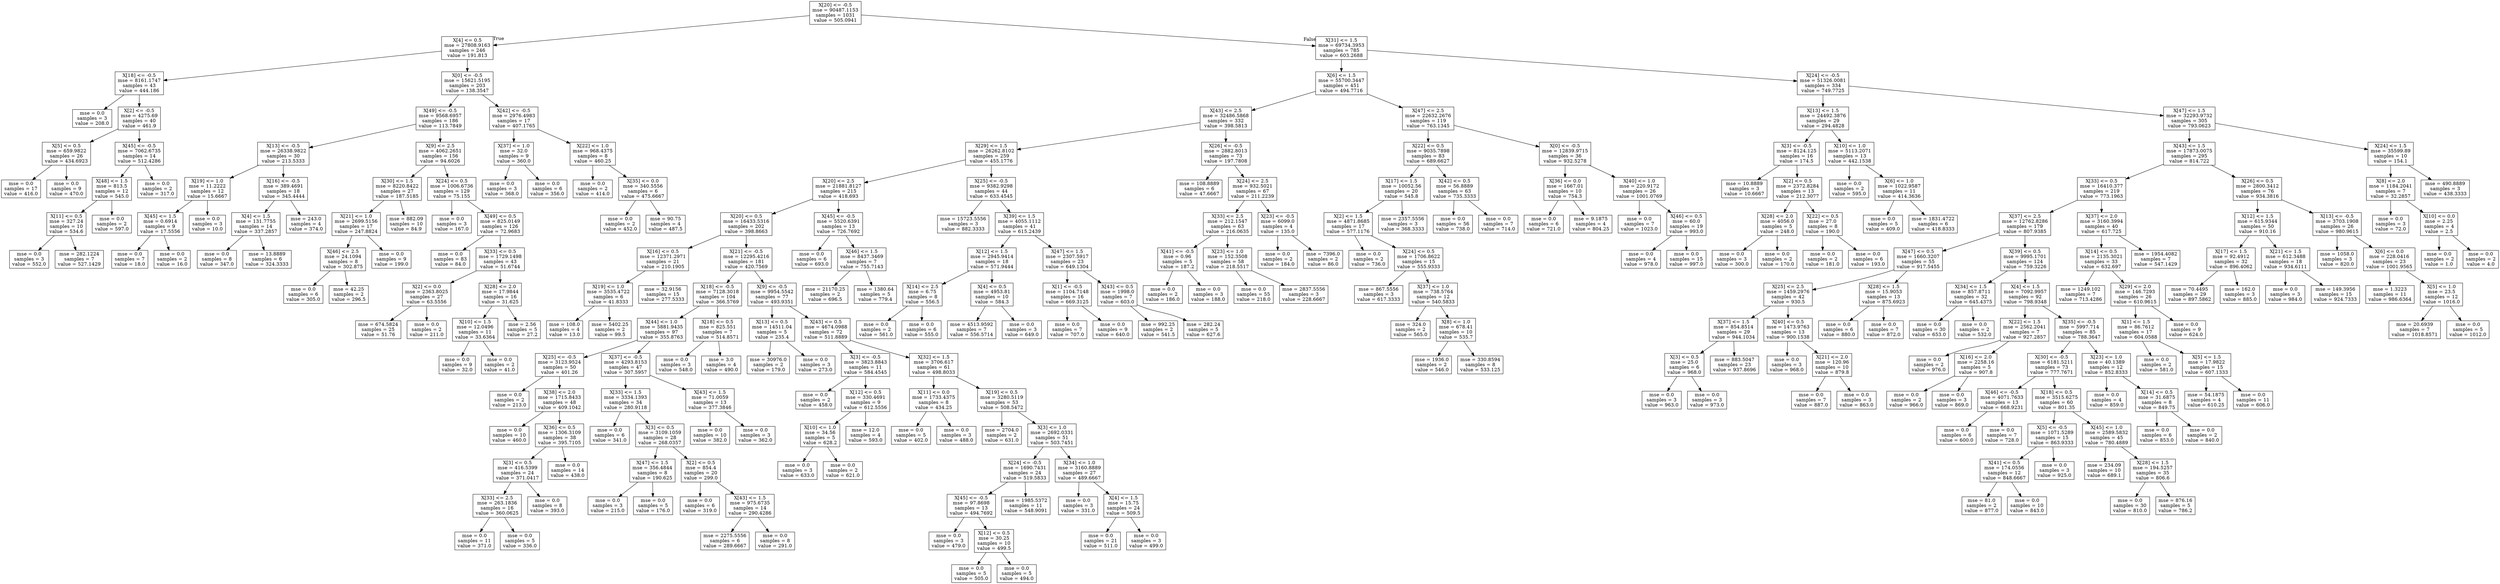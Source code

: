 digraph Tree {
node [shape=box] ;
0 [label="X[20] <= -0.5\nmse = 90487.1153\nsamples = 1031\nvalue = 505.0941"] ;
1 [label="X[4] <= 0.5\nmse = 27808.9163\nsamples = 246\nvalue = 191.813"] ;
0 -> 1 [labeldistance=2.5, labelangle=45, headlabel="True"] ;
2 [label="X[18] <= -0.5\nmse = 8161.1747\nsamples = 43\nvalue = 444.186"] ;
1 -> 2 ;
3 [label="mse = 0.0\nsamples = 3\nvalue = 208.0"] ;
2 -> 3 ;
4 [label="X[2] <= -0.5\nmse = 4275.69\nsamples = 40\nvalue = 461.9"] ;
2 -> 4 ;
5 [label="X[5] <= 0.5\nmse = 659.9822\nsamples = 26\nvalue = 434.6923"] ;
4 -> 5 ;
6 [label="mse = 0.0\nsamples = 17\nvalue = 416.0"] ;
5 -> 6 ;
7 [label="mse = 0.0\nsamples = 9\nvalue = 470.0"] ;
5 -> 7 ;
8 [label="X[45] <= -0.5\nmse = 7062.6735\nsamples = 14\nvalue = 512.4286"] ;
4 -> 8 ;
9 [label="X[48] <= 1.5\nmse = 813.5\nsamples = 12\nvalue = 545.0"] ;
8 -> 9 ;
10 [label="X[11] <= 0.5\nmse = 327.24\nsamples = 10\nvalue = 534.6"] ;
9 -> 10 ;
11 [label="mse = 0.0\nsamples = 3\nvalue = 552.0"] ;
10 -> 11 ;
12 [label="mse = 282.1224\nsamples = 7\nvalue = 527.1429"] ;
10 -> 12 ;
13 [label="mse = 0.0\nsamples = 2\nvalue = 597.0"] ;
9 -> 13 ;
14 [label="mse = 0.0\nsamples = 2\nvalue = 317.0"] ;
8 -> 14 ;
15 [label="X[0] <= -0.5\nmse = 15621.5195\nsamples = 203\nvalue = 138.3547"] ;
1 -> 15 ;
16 [label="X[49] <= -0.5\nmse = 9568.6957\nsamples = 186\nvalue = 113.7849"] ;
15 -> 16 ;
17 [label="X[13] <= -0.5\nmse = 26338.9822\nsamples = 30\nvalue = 213.5333"] ;
16 -> 17 ;
18 [label="X[19] <= 1.0\nmse = 11.2222\nsamples = 12\nvalue = 15.6667"] ;
17 -> 18 ;
19 [label="X[45] <= 1.5\nmse = 0.6914\nsamples = 9\nvalue = 17.5556"] ;
18 -> 19 ;
20 [label="mse = 0.0\nsamples = 7\nvalue = 18.0"] ;
19 -> 20 ;
21 [label="mse = 0.0\nsamples = 2\nvalue = 16.0"] ;
19 -> 21 ;
22 [label="mse = 0.0\nsamples = 3\nvalue = 10.0"] ;
18 -> 22 ;
23 [label="X[16] <= -0.5\nmse = 389.4691\nsamples = 18\nvalue = 345.4444"] ;
17 -> 23 ;
24 [label="X[4] <= 1.5\nmse = 131.7755\nsamples = 14\nvalue = 337.2857"] ;
23 -> 24 ;
25 [label="mse = 0.0\nsamples = 8\nvalue = 347.0"] ;
24 -> 25 ;
26 [label="mse = 13.8889\nsamples = 6\nvalue = 324.3333"] ;
24 -> 26 ;
27 [label="mse = 243.0\nsamples = 4\nvalue = 374.0"] ;
23 -> 27 ;
28 [label="X[9] <= 2.5\nmse = 4062.2651\nsamples = 156\nvalue = 94.6026"] ;
16 -> 28 ;
29 [label="X[30] <= 1.5\nmse = 8220.8422\nsamples = 27\nvalue = 187.5185"] ;
28 -> 29 ;
30 [label="X[21] <= 1.0\nmse = 2699.5156\nsamples = 17\nvalue = 247.8824"] ;
29 -> 30 ;
31 [label="X[46] <= 2.5\nmse = 24.1094\nsamples = 8\nvalue = 302.875"] ;
30 -> 31 ;
32 [label="mse = 0.0\nsamples = 6\nvalue = 305.0"] ;
31 -> 32 ;
33 [label="mse = 42.25\nsamples = 2\nvalue = 296.5"] ;
31 -> 33 ;
34 [label="mse = 0.0\nsamples = 9\nvalue = 199.0"] ;
30 -> 34 ;
35 [label="mse = 882.09\nsamples = 10\nvalue = 84.9"] ;
29 -> 35 ;
36 [label="X[24] <= 0.5\nmse = 1006.6736\nsamples = 129\nvalue = 75.155"] ;
28 -> 36 ;
37 [label="mse = 0.0\nsamples = 3\nvalue = 167.0"] ;
36 -> 37 ;
38 [label="X[49] <= 0.5\nmse = 825.0149\nsamples = 126\nvalue = 72.9683"] ;
36 -> 38 ;
39 [label="mse = 0.0\nsamples = 83\nvalue = 84.0"] ;
38 -> 39 ;
40 [label="X[33] <= 0.5\nmse = 1729.1498\nsamples = 43\nvalue = 51.6744"] ;
38 -> 40 ;
41 [label="X[2] <= 0.0\nmse = 2363.8025\nsamples = 27\nvalue = 63.5556"] ;
40 -> 41 ;
42 [label="mse = 674.5824\nsamples = 25\nvalue = 51.76"] ;
41 -> 42 ;
43 [label="mse = 0.0\nsamples = 2\nvalue = 211.0"] ;
41 -> 43 ;
44 [label="X[28] <= 2.0\nmse = 17.9844\nsamples = 16\nvalue = 31.625"] ;
40 -> 44 ;
45 [label="X[10] <= 1.5\nmse = 12.0496\nsamples = 11\nvalue = 33.6364"] ;
44 -> 45 ;
46 [label="mse = 0.0\nsamples = 9\nvalue = 32.0"] ;
45 -> 46 ;
47 [label="mse = 0.0\nsamples = 2\nvalue = 41.0"] ;
45 -> 47 ;
48 [label="mse = 2.56\nsamples = 5\nvalue = 27.2"] ;
44 -> 48 ;
49 [label="X[42] <= -0.5\nmse = 2976.4983\nsamples = 17\nvalue = 407.1765"] ;
15 -> 49 ;
50 [label="X[37] <= 1.0\nmse = 32.0\nsamples = 9\nvalue = 360.0"] ;
49 -> 50 ;
51 [label="mse = 0.0\nsamples = 3\nvalue = 368.0"] ;
50 -> 51 ;
52 [label="mse = 0.0\nsamples = 6\nvalue = 356.0"] ;
50 -> 52 ;
53 [label="X[22] <= 1.0\nmse = 968.4375\nsamples = 8\nvalue = 460.25"] ;
49 -> 53 ;
54 [label="mse = 0.0\nsamples = 2\nvalue = 414.0"] ;
53 -> 54 ;
55 [label="X[35] <= 0.0\nmse = 340.5556\nsamples = 6\nvalue = 475.6667"] ;
53 -> 55 ;
56 [label="mse = 0.0\nsamples = 2\nvalue = 452.0"] ;
55 -> 56 ;
57 [label="mse = 90.75\nsamples = 4\nvalue = 487.5"] ;
55 -> 57 ;
58 [label="X[31] <= 1.5\nmse = 69734.3953\nsamples = 785\nvalue = 603.2688"] ;
0 -> 58 [labeldistance=2.5, labelangle=-45, headlabel="False"] ;
59 [label="X[6] <= 1.5\nmse = 55700.3447\nsamples = 451\nvalue = 494.7716"] ;
58 -> 59 ;
60 [label="X[43] <= 2.5\nmse = 32486.5868\nsamples = 332\nvalue = 398.5813"] ;
59 -> 60 ;
61 [label="X[29] <= 1.5\nmse = 26262.8102\nsamples = 259\nvalue = 455.1776"] ;
60 -> 61 ;
62 [label="X[20] <= 2.5\nmse = 21881.8127\nsamples = 215\nvalue = 418.693"] ;
61 -> 62 ;
63 [label="X[20] <= 0.5\nmse = 16433.5316\nsamples = 202\nvalue = 398.8663"] ;
62 -> 63 ;
64 [label="X[16] <= 0.5\nmse = 12371.2971\nsamples = 21\nvalue = 210.1905"] ;
63 -> 64 ;
65 [label="X[19] <= 1.0\nmse = 3535.4722\nsamples = 6\nvalue = 41.8333"] ;
64 -> 65 ;
66 [label="mse = 108.0\nsamples = 4\nvalue = 13.0"] ;
65 -> 66 ;
67 [label="mse = 5402.25\nsamples = 2\nvalue = 99.5"] ;
65 -> 67 ;
68 [label="mse = 32.9156\nsamples = 15\nvalue = 277.5333"] ;
64 -> 68 ;
69 [label="X[21] <= -0.5\nmse = 12295.4216\nsamples = 181\nvalue = 420.7569"] ;
63 -> 69 ;
70 [label="X[18] <= -0.5\nmse = 7128.3018\nsamples = 104\nvalue = 366.5769"] ;
69 -> 70 ;
71 [label="X[44] <= 1.0\nmse = 5881.9435\nsamples = 97\nvalue = 355.8763"] ;
70 -> 71 ;
72 [label="X[25] <= -0.5\nmse = 3123.9524\nsamples = 50\nvalue = 401.26"] ;
71 -> 72 ;
73 [label="mse = 0.0\nsamples = 2\nvalue = 213.0"] ;
72 -> 73 ;
74 [label="X[38] <= 2.0\nmse = 1715.8433\nsamples = 48\nvalue = 409.1042"] ;
72 -> 74 ;
75 [label="mse = 0.0\nsamples = 10\nvalue = 460.0"] ;
74 -> 75 ;
76 [label="X[36] <= 0.5\nmse = 1306.3109\nsamples = 38\nvalue = 395.7105"] ;
74 -> 76 ;
77 [label="X[3] <= 0.5\nmse = 416.5399\nsamples = 24\nvalue = 371.0417"] ;
76 -> 77 ;
78 [label="X[33] <= 2.5\nmse = 263.1836\nsamples = 16\nvalue = 360.0625"] ;
77 -> 78 ;
79 [label="mse = 0.0\nsamples = 11\nvalue = 371.0"] ;
78 -> 79 ;
80 [label="mse = 0.0\nsamples = 5\nvalue = 336.0"] ;
78 -> 80 ;
81 [label="mse = 0.0\nsamples = 8\nvalue = 393.0"] ;
77 -> 81 ;
82 [label="mse = 0.0\nsamples = 14\nvalue = 438.0"] ;
76 -> 82 ;
83 [label="X[37] <= -0.5\nmse = 4293.8153\nsamples = 47\nvalue = 307.5957"] ;
71 -> 83 ;
84 [label="X[33] <= 1.5\nmse = 3334.1393\nsamples = 34\nvalue = 280.9118"] ;
83 -> 84 ;
85 [label="mse = 0.0\nsamples = 6\nvalue = 341.0"] ;
84 -> 85 ;
86 [label="X[3] <= 0.5\nmse = 3109.1059\nsamples = 28\nvalue = 268.0357"] ;
84 -> 86 ;
87 [label="X[47] <= 1.5\nmse = 356.4844\nsamples = 8\nvalue = 190.625"] ;
86 -> 87 ;
88 [label="mse = 0.0\nsamples = 3\nvalue = 215.0"] ;
87 -> 88 ;
89 [label="mse = 0.0\nsamples = 5\nvalue = 176.0"] ;
87 -> 89 ;
90 [label="X[2] <= 0.5\nmse = 854.4\nsamples = 20\nvalue = 299.0"] ;
86 -> 90 ;
91 [label="mse = 0.0\nsamples = 6\nvalue = 319.0"] ;
90 -> 91 ;
92 [label="X[43] <= 1.5\nmse = 975.6735\nsamples = 14\nvalue = 290.4286"] ;
90 -> 92 ;
93 [label="mse = 2275.5556\nsamples = 6\nvalue = 289.6667"] ;
92 -> 93 ;
94 [label="mse = 0.0\nsamples = 8\nvalue = 291.0"] ;
92 -> 94 ;
95 [label="X[43] <= 1.5\nmse = 71.0059\nsamples = 13\nvalue = 377.3846"] ;
83 -> 95 ;
96 [label="mse = 0.0\nsamples = 10\nvalue = 382.0"] ;
95 -> 96 ;
97 [label="mse = 0.0\nsamples = 3\nvalue = 362.0"] ;
95 -> 97 ;
98 [label="X[18] <= 0.5\nmse = 825.551\nsamples = 7\nvalue = 514.8571"] ;
70 -> 98 ;
99 [label="mse = 0.0\nsamples = 3\nvalue = 548.0"] ;
98 -> 99 ;
100 [label="mse = 3.0\nsamples = 4\nvalue = 490.0"] ;
98 -> 100 ;
101 [label="X[9] <= -0.5\nmse = 9954.5542\nsamples = 77\nvalue = 493.9351"] ;
69 -> 101 ;
102 [label="X[13] <= 0.5\nmse = 14511.04\nsamples = 5\nvalue = 235.4"] ;
101 -> 102 ;
103 [label="mse = 30976.0\nsamples = 2\nvalue = 179.0"] ;
102 -> 103 ;
104 [label="mse = 0.0\nsamples = 3\nvalue = 273.0"] ;
102 -> 104 ;
105 [label="X[43] <= 0.5\nmse = 4674.0988\nsamples = 72\nvalue = 511.8889"] ;
101 -> 105 ;
106 [label="X[3] <= -0.5\nmse = 3823.8843\nsamples = 11\nvalue = 584.4545"] ;
105 -> 106 ;
107 [label="mse = 0.0\nsamples = 2\nvalue = 458.0"] ;
106 -> 107 ;
108 [label="X[12] <= 0.5\nmse = 330.4691\nsamples = 9\nvalue = 612.5556"] ;
106 -> 108 ;
109 [label="X[10] <= 1.0\nmse = 34.56\nsamples = 5\nvalue = 628.2"] ;
108 -> 109 ;
110 [label="mse = 0.0\nsamples = 3\nvalue = 633.0"] ;
109 -> 110 ;
111 [label="mse = 0.0\nsamples = 2\nvalue = 621.0"] ;
109 -> 111 ;
112 [label="mse = 12.0\nsamples = 4\nvalue = 593.0"] ;
108 -> 112 ;
113 [label="X[32] <= 1.5\nmse = 3706.617\nsamples = 61\nvalue = 498.8033"] ;
105 -> 113 ;
114 [label="X[11] <= 0.0\nmse = 1733.4375\nsamples = 8\nvalue = 434.25"] ;
113 -> 114 ;
115 [label="mse = 0.0\nsamples = 5\nvalue = 402.0"] ;
114 -> 115 ;
116 [label="mse = 0.0\nsamples = 3\nvalue = 488.0"] ;
114 -> 116 ;
117 [label="X[19] <= 0.5\nmse = 3280.5119\nsamples = 53\nvalue = 508.5472"] ;
113 -> 117 ;
118 [label="mse = 2704.0\nsamples = 2\nvalue = 631.0"] ;
117 -> 118 ;
119 [label="X[3] <= 1.0\nmse = 2692.0331\nsamples = 51\nvalue = 503.7451"] ;
117 -> 119 ;
120 [label="X[24] <= -0.5\nmse = 1690.7431\nsamples = 24\nvalue = 519.5833"] ;
119 -> 120 ;
121 [label="X[45] <= -0.5\nmse = 97.8698\nsamples = 13\nvalue = 494.7692"] ;
120 -> 121 ;
122 [label="mse = 0.0\nsamples = 3\nvalue = 479.0"] ;
121 -> 122 ;
123 [label="X[12] <= 0.5\nmse = 30.25\nsamples = 10\nvalue = 499.5"] ;
121 -> 123 ;
124 [label="mse = 0.0\nsamples = 5\nvalue = 505.0"] ;
123 -> 124 ;
125 [label="mse = 0.0\nsamples = 5\nvalue = 494.0"] ;
123 -> 125 ;
126 [label="mse = 1985.5372\nsamples = 11\nvalue = 548.9091"] ;
120 -> 126 ;
127 [label="X[34] <= 1.0\nmse = 3160.8889\nsamples = 27\nvalue = 489.6667"] ;
119 -> 127 ;
128 [label="mse = 0.0\nsamples = 3\nvalue = 331.0"] ;
127 -> 128 ;
129 [label="X[4] <= 1.5\nmse = 15.75\nsamples = 24\nvalue = 509.5"] ;
127 -> 129 ;
130 [label="mse = 0.0\nsamples = 21\nvalue = 511.0"] ;
129 -> 130 ;
131 [label="mse = 0.0\nsamples = 3\nvalue = 499.0"] ;
129 -> 131 ;
132 [label="X[45] <= -0.5\nmse = 5520.6391\nsamples = 13\nvalue = 726.7692"] ;
62 -> 132 ;
133 [label="mse = 0.0\nsamples = 6\nvalue = 693.0"] ;
132 -> 133 ;
134 [label="X[46] <= 1.5\nmse = 8437.3469\nsamples = 7\nvalue = 755.7143"] ;
132 -> 134 ;
135 [label="mse = 21170.25\nsamples = 2\nvalue = 696.5"] ;
134 -> 135 ;
136 [label="mse = 1380.64\nsamples = 5\nvalue = 779.4"] ;
134 -> 136 ;
137 [label="X[25] <= -0.5\nmse = 9382.9298\nsamples = 44\nvalue = 633.4545"] ;
61 -> 137 ;
138 [label="mse = 15723.5556\nsamples = 3\nvalue = 882.3333"] ;
137 -> 138 ;
139 [label="X[39] <= 1.5\nmse = 4055.1112\nsamples = 41\nvalue = 615.2439"] ;
137 -> 139 ;
140 [label="X[12] <= 1.5\nmse = 2945.9414\nsamples = 18\nvalue = 571.9444"] ;
139 -> 140 ;
141 [label="X[14] <= 2.5\nmse = 6.75\nsamples = 8\nvalue = 556.5"] ;
140 -> 141 ;
142 [label="mse = 0.0\nsamples = 2\nvalue = 561.0"] ;
141 -> 142 ;
143 [label="mse = 0.0\nsamples = 6\nvalue = 555.0"] ;
141 -> 143 ;
144 [label="X[4] <= 0.5\nmse = 4953.81\nsamples = 10\nvalue = 584.3"] ;
140 -> 144 ;
145 [label="mse = 4513.9592\nsamples = 7\nvalue = 556.5714"] ;
144 -> 145 ;
146 [label="mse = 0.0\nsamples = 3\nvalue = 649.0"] ;
144 -> 146 ;
147 [label="X[47] <= 1.5\nmse = 2307.5917\nsamples = 23\nvalue = 649.1304"] ;
139 -> 147 ;
148 [label="X[1] <= -0.5\nmse = 1104.7148\nsamples = 16\nvalue = 669.3125"] ;
147 -> 148 ;
149 [label="mse = 0.0\nsamples = 7\nvalue = 707.0"] ;
148 -> 149 ;
150 [label="mse = 0.0\nsamples = 9\nvalue = 640.0"] ;
148 -> 150 ;
151 [label="X[43] <= 0.5\nmse = 1998.0\nsamples = 7\nvalue = 603.0"] ;
147 -> 151 ;
152 [label="mse = 992.25\nsamples = 2\nvalue = 541.5"] ;
151 -> 152 ;
153 [label="mse = 282.24\nsamples = 5\nvalue = 627.6"] ;
151 -> 153 ;
154 [label="X[26] <= -0.5\nmse = 2882.8013\nsamples = 73\nvalue = 197.7808"] ;
60 -> 154 ;
155 [label="mse = 108.8889\nsamples = 6\nvalue = 47.6667"] ;
154 -> 155 ;
156 [label="X[24] <= 2.5\nmse = 932.5021\nsamples = 67\nvalue = 211.2239"] ;
154 -> 156 ;
157 [label="X[33] <= 2.5\nmse = 212.1547\nsamples = 63\nvalue = 216.0635"] ;
156 -> 157 ;
158 [label="X[41] <= -0.5\nmse = 0.96\nsamples = 5\nvalue = 187.2"] ;
157 -> 158 ;
159 [label="mse = 0.0\nsamples = 2\nvalue = 186.0"] ;
158 -> 159 ;
160 [label="mse = 0.0\nsamples = 3\nvalue = 188.0"] ;
158 -> 160 ;
161 [label="X[23] <= 1.0\nmse = 152.3508\nsamples = 58\nvalue = 218.5517"] ;
157 -> 161 ;
162 [label="mse = 0.0\nsamples = 55\nvalue = 218.0"] ;
161 -> 162 ;
163 [label="mse = 2837.5556\nsamples = 3\nvalue = 228.6667"] ;
161 -> 163 ;
164 [label="X[23] <= -0.5\nmse = 6099.0\nsamples = 4\nvalue = 135.0"] ;
156 -> 164 ;
165 [label="mse = 0.0\nsamples = 2\nvalue = 184.0"] ;
164 -> 165 ;
166 [label="mse = 7396.0\nsamples = 2\nvalue = 86.0"] ;
164 -> 166 ;
167 [label="X[47] <= 2.5\nmse = 22632.2676\nsamples = 119\nvalue = 763.1345"] ;
59 -> 167 ;
168 [label="X[22] <= 0.5\nmse = 9035.7898\nsamples = 83\nvalue = 689.6627"] ;
167 -> 168 ;
169 [label="X[17] <= 1.5\nmse = 10052.56\nsamples = 20\nvalue = 545.8"] ;
168 -> 169 ;
170 [label="X[2] <= 1.5\nmse = 4871.8685\nsamples = 17\nvalue = 577.1176"] ;
169 -> 170 ;
171 [label="mse = 0.0\nsamples = 2\nvalue = 736.0"] ;
170 -> 171 ;
172 [label="X[24] <= 0.5\nmse = 1706.8622\nsamples = 15\nvalue = 555.9333"] ;
170 -> 172 ;
173 [label="mse = 867.5556\nsamples = 3\nvalue = 617.3333"] ;
172 -> 173 ;
174 [label="X[37] <= 1.0\nmse = 738.5764\nsamples = 12\nvalue = 540.5833"] ;
172 -> 174 ;
175 [label="mse = 324.0\nsamples = 2\nvalue = 565.0"] ;
174 -> 175 ;
176 [label="X[8] <= 1.0\nmse = 678.41\nsamples = 10\nvalue = 535.7"] ;
174 -> 176 ;
177 [label="mse = 1936.0\nsamples = 2\nvalue = 546.0"] ;
176 -> 177 ;
178 [label="mse = 330.8594\nsamples = 8\nvalue = 533.125"] ;
176 -> 178 ;
179 [label="mse = 2357.5556\nsamples = 3\nvalue = 368.3333"] ;
169 -> 179 ;
180 [label="X[42] <= 0.5\nmse = 56.8889\nsamples = 63\nvalue = 735.3333"] ;
168 -> 180 ;
181 [label="mse = 0.0\nsamples = 56\nvalue = 738.0"] ;
180 -> 181 ;
182 [label="mse = 0.0\nsamples = 7\nvalue = 714.0"] ;
180 -> 182 ;
183 [label="X[0] <= -0.5\nmse = 12839.9715\nsamples = 36\nvalue = 932.5278"] ;
167 -> 183 ;
184 [label="X[36] <= 0.0\nmse = 1667.01\nsamples = 10\nvalue = 754.3"] ;
183 -> 184 ;
185 [label="mse = 0.0\nsamples = 6\nvalue = 721.0"] ;
184 -> 185 ;
186 [label="mse = 9.1875\nsamples = 4\nvalue = 804.25"] ;
184 -> 186 ;
187 [label="X[40] <= 1.0\nmse = 220.9172\nsamples = 26\nvalue = 1001.0769"] ;
183 -> 187 ;
188 [label="mse = 0.0\nsamples = 7\nvalue = 1023.0"] ;
187 -> 188 ;
189 [label="X[46] <= 0.5\nmse = 60.0\nsamples = 19\nvalue = 993.0"] ;
187 -> 189 ;
190 [label="mse = 0.0\nsamples = 4\nvalue = 978.0"] ;
189 -> 190 ;
191 [label="mse = 0.0\nsamples = 15\nvalue = 997.0"] ;
189 -> 191 ;
192 [label="X[24] <= -0.5\nmse = 51326.0081\nsamples = 334\nvalue = 749.7725"] ;
58 -> 192 ;
193 [label="X[13] <= 1.5\nmse = 24492.3876\nsamples = 29\nvalue = 294.4828"] ;
192 -> 193 ;
194 [label="X[3] <= -0.5\nmse = 8124.125\nsamples = 16\nvalue = 174.5"] ;
193 -> 194 ;
195 [label="mse = 10.8889\nsamples = 3\nvalue = 10.6667"] ;
194 -> 195 ;
196 [label="X[2] <= 0.5\nmse = 2372.8284\nsamples = 13\nvalue = 212.3077"] ;
194 -> 196 ;
197 [label="X[28] <= 2.0\nmse = 4056.0\nsamples = 5\nvalue = 248.0"] ;
196 -> 197 ;
198 [label="mse = 0.0\nsamples = 3\nvalue = 300.0"] ;
197 -> 198 ;
199 [label="mse = 0.0\nsamples = 2\nvalue = 170.0"] ;
197 -> 199 ;
200 [label="X[22] <= 0.5\nmse = 27.0\nsamples = 8\nvalue = 190.0"] ;
196 -> 200 ;
201 [label="mse = 0.0\nsamples = 2\nvalue = 181.0"] ;
200 -> 201 ;
202 [label="mse = 0.0\nsamples = 6\nvalue = 193.0"] ;
200 -> 202 ;
203 [label="X[10] <= 1.0\nmse = 5113.2071\nsamples = 13\nvalue = 442.1538"] ;
193 -> 203 ;
204 [label="mse = 0.0\nsamples = 2\nvalue = 595.0"] ;
203 -> 204 ;
205 [label="X[6] <= 1.0\nmse = 1022.9587\nsamples = 11\nvalue = 414.3636"] ;
203 -> 205 ;
206 [label="mse = 0.0\nsamples = 5\nvalue = 409.0"] ;
205 -> 206 ;
207 [label="mse = 1831.4722\nsamples = 6\nvalue = 418.8333"] ;
205 -> 207 ;
208 [label="X[47] <= 1.5\nmse = 32293.9732\nsamples = 305\nvalue = 793.0623"] ;
192 -> 208 ;
209 [label="X[43] <= 1.5\nmse = 17873.0075\nsamples = 295\nvalue = 814.722"] ;
208 -> 209 ;
210 [label="X[33] <= 0.5\nmse = 16410.377\nsamples = 219\nvalue = 773.1963"] ;
209 -> 210 ;
211 [label="X[37] <= 2.5\nmse = 12762.8286\nsamples = 179\nvalue = 807.9385"] ;
210 -> 211 ;
212 [label="X[47] <= 0.5\nmse = 1660.3207\nsamples = 55\nvalue = 917.5455"] ;
211 -> 212 ;
213 [label="X[25] <= 2.5\nmse = 1459.2976\nsamples = 42\nvalue = 930.5"] ;
212 -> 213 ;
214 [label="X[37] <= 1.5\nmse = 854.8514\nsamples = 29\nvalue = 944.1034"] ;
213 -> 214 ;
215 [label="X[3] <= 0.5\nmse = 25.0\nsamples = 6\nvalue = 968.0"] ;
214 -> 215 ;
216 [label="mse = 0.0\nsamples = 3\nvalue = 963.0"] ;
215 -> 216 ;
217 [label="mse = 0.0\nsamples = 3\nvalue = 973.0"] ;
215 -> 217 ;
218 [label="mse = 883.5047\nsamples = 23\nvalue = 937.8696"] ;
214 -> 218 ;
219 [label="X[40] <= 0.5\nmse = 1473.9763\nsamples = 13\nvalue = 900.1538"] ;
213 -> 219 ;
220 [label="mse = 0.0\nsamples = 3\nvalue = 968.0"] ;
219 -> 220 ;
221 [label="X[21] <= 2.0\nmse = 120.96\nsamples = 10\nvalue = 879.8"] ;
219 -> 221 ;
222 [label="mse = 0.0\nsamples = 7\nvalue = 887.0"] ;
221 -> 222 ;
223 [label="mse = 0.0\nsamples = 3\nvalue = 863.0"] ;
221 -> 223 ;
224 [label="X[28] <= 1.5\nmse = 15.9053\nsamples = 13\nvalue = 875.6923"] ;
212 -> 224 ;
225 [label="mse = 0.0\nsamples = 6\nvalue = 880.0"] ;
224 -> 225 ;
226 [label="mse = 0.0\nsamples = 7\nvalue = 872.0"] ;
224 -> 226 ;
227 [label="X[39] <= 0.5\nmse = 9995.1701\nsamples = 124\nvalue = 759.3226"] ;
211 -> 227 ;
228 [label="X[34] <= 1.5\nmse = 857.8711\nsamples = 32\nvalue = 645.4375"] ;
227 -> 228 ;
229 [label="mse = 0.0\nsamples = 30\nvalue = 653.0"] ;
228 -> 229 ;
230 [label="mse = 0.0\nsamples = 2\nvalue = 532.0"] ;
228 -> 230 ;
231 [label="X[4] <= 1.5\nmse = 7092.9957\nsamples = 92\nvalue = 798.9348"] ;
227 -> 231 ;
232 [label="X[22] <= 1.5\nmse = 2562.2041\nsamples = 7\nvalue = 927.2857"] ;
231 -> 232 ;
233 [label="mse = 0.0\nsamples = 2\nvalue = 976.0"] ;
232 -> 233 ;
234 [label="X[16] <= 2.0\nmse = 2258.16\nsamples = 5\nvalue = 907.8"] ;
232 -> 234 ;
235 [label="mse = 0.0\nsamples = 2\nvalue = 966.0"] ;
234 -> 235 ;
236 [label="mse = 0.0\nsamples = 3\nvalue = 869.0"] ;
234 -> 236 ;
237 [label="X[35] <= -0.5\nmse = 5997.714\nsamples = 85\nvalue = 788.3647"] ;
231 -> 237 ;
238 [label="X[30] <= -0.5\nmse = 6181.5211\nsamples = 73\nvalue = 777.7671"] ;
237 -> 238 ;
239 [label="X[46] <= -0.5\nmse = 4071.7633\nsamples = 13\nvalue = 668.9231"] ;
238 -> 239 ;
240 [label="mse = 0.0\nsamples = 6\nvalue = 600.0"] ;
239 -> 240 ;
241 [label="mse = 0.0\nsamples = 7\nvalue = 728.0"] ;
239 -> 241 ;
242 [label="X[18] <= 0.5\nmse = 3515.6275\nsamples = 60\nvalue = 801.35"] ;
238 -> 242 ;
243 [label="X[5] <= -0.5\nmse = 1071.5289\nsamples = 15\nvalue = 863.9333"] ;
242 -> 243 ;
244 [label="X[41] <= 0.5\nmse = 174.0556\nsamples = 12\nvalue = 848.6667"] ;
243 -> 244 ;
245 [label="mse = 81.0\nsamples = 2\nvalue = 877.0"] ;
244 -> 245 ;
246 [label="mse = 0.0\nsamples = 10\nvalue = 843.0"] ;
244 -> 246 ;
247 [label="mse = 0.0\nsamples = 3\nvalue = 925.0"] ;
243 -> 247 ;
248 [label="X[45] <= 1.0\nmse = 2589.5832\nsamples = 45\nvalue = 780.4889"] ;
242 -> 248 ;
249 [label="mse = 234.09\nsamples = 10\nvalue = 689.1"] ;
248 -> 249 ;
250 [label="X[28] <= 1.5\nmse = 194.5257\nsamples = 35\nvalue = 806.6"] ;
248 -> 250 ;
251 [label="mse = 0.0\nsamples = 30\nvalue = 810.0"] ;
250 -> 251 ;
252 [label="mse = 876.16\nsamples = 5\nvalue = 786.2"] ;
250 -> 252 ;
253 [label="X[23] <= 1.0\nmse = 40.1389\nsamples = 12\nvalue = 852.8333"] ;
237 -> 253 ;
254 [label="mse = 0.0\nsamples = 4\nvalue = 859.0"] ;
253 -> 254 ;
255 [label="X[14] <= 0.5\nmse = 31.6875\nsamples = 8\nvalue = 849.75"] ;
253 -> 255 ;
256 [label="mse = 0.0\nsamples = 6\nvalue = 853.0"] ;
255 -> 256 ;
257 [label="mse = 0.0\nsamples = 2\nvalue = 840.0"] ;
255 -> 257 ;
258 [label="X[37] <= 2.0\nmse = 3160.3994\nsamples = 40\nvalue = 617.725"] ;
210 -> 258 ;
259 [label="X[14] <= 0.5\nmse = 2135.3021\nsamples = 33\nvalue = 632.697"] ;
258 -> 259 ;
260 [label="mse = 1249.102\nsamples = 7\nvalue = 713.4286"] ;
259 -> 260 ;
261 [label="X[29] <= 2.0\nmse = 146.7293\nsamples = 26\nvalue = 610.9615"] ;
259 -> 261 ;
262 [label="X[1] <= 1.5\nmse = 86.7612\nsamples = 17\nvalue = 604.0588"] ;
261 -> 262 ;
263 [label="mse = 0.0\nsamples = 2\nvalue = 581.0"] ;
262 -> 263 ;
264 [label="X[5] <= 1.5\nmse = 17.9822\nsamples = 15\nvalue = 607.1333"] ;
262 -> 264 ;
265 [label="mse = 54.1875\nsamples = 4\nvalue = 610.25"] ;
264 -> 265 ;
266 [label="mse = 0.0\nsamples = 11\nvalue = 606.0"] ;
264 -> 266 ;
267 [label="mse = 0.0\nsamples = 9\nvalue = 624.0"] ;
261 -> 267 ;
268 [label="mse = 1954.4082\nsamples = 7\nvalue = 547.1429"] ;
258 -> 268 ;
269 [label="X[26] <= 0.5\nmse = 2800.3412\nsamples = 76\nvalue = 934.3816"] ;
209 -> 269 ;
270 [label="X[12] <= 1.5\nmse = 615.9344\nsamples = 50\nvalue = 910.16"] ;
269 -> 270 ;
271 [label="X[17] <= 1.5\nmse = 92.4912\nsamples = 32\nvalue = 896.4062"] ;
270 -> 271 ;
272 [label="mse = 70.4495\nsamples = 29\nvalue = 897.5862"] ;
271 -> 272 ;
273 [label="mse = 162.0\nsamples = 3\nvalue = 885.0"] ;
271 -> 273 ;
274 [label="X[21] <= 1.5\nmse = 612.3488\nsamples = 18\nvalue = 934.6111"] ;
270 -> 274 ;
275 [label="mse = 0.0\nsamples = 3\nvalue = 984.0"] ;
274 -> 275 ;
276 [label="mse = 149.3956\nsamples = 15\nvalue = 924.7333"] ;
274 -> 276 ;
277 [label="X[13] <= -0.5\nmse = 3703.1908\nsamples = 26\nvalue = 980.9615"] ;
269 -> 277 ;
278 [label="mse = 1058.0\nsamples = 3\nvalue = 820.0"] ;
277 -> 278 ;
279 [label="X[6] <= 0.0\nmse = 228.0416\nsamples = 23\nvalue = 1001.9565"] ;
277 -> 279 ;
280 [label="mse = 1.3223\nsamples = 11\nvalue = 986.6364"] ;
279 -> 280 ;
281 [label="X[5] <= 1.0\nmse = 23.5\nsamples = 12\nvalue = 1016.0"] ;
279 -> 281 ;
282 [label="mse = 20.6939\nsamples = 7\nvalue = 1018.8571"] ;
281 -> 282 ;
283 [label="mse = 0.0\nsamples = 5\nvalue = 1012.0"] ;
281 -> 283 ;
284 [label="X[24] <= 1.5\nmse = 35599.89\nsamples = 10\nvalue = 154.1"] ;
208 -> 284 ;
285 [label="X[8] <= 2.0\nmse = 1184.2041\nsamples = 7\nvalue = 32.2857"] ;
284 -> 285 ;
286 [label="mse = 0.0\nsamples = 3\nvalue = 72.0"] ;
285 -> 286 ;
287 [label="X[10] <= 0.0\nmse = 2.25\nsamples = 4\nvalue = 2.5"] ;
285 -> 287 ;
288 [label="mse = 0.0\nsamples = 2\nvalue = 1.0"] ;
287 -> 288 ;
289 [label="mse = 0.0\nsamples = 2\nvalue = 4.0"] ;
287 -> 289 ;
290 [label="mse = 490.8889\nsamples = 3\nvalue = 438.3333"] ;
284 -> 290 ;
}